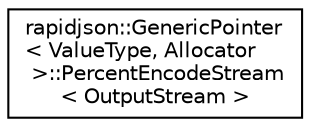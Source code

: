 digraph "Graphical Class Hierarchy"
{
 // INTERACTIVE_SVG=YES
 // LATEX_PDF_SIZE
  edge [fontname="Helvetica",fontsize="10",labelfontname="Helvetica",labelfontsize="10"];
  node [fontname="Helvetica",fontsize="10",shape=record];
  rankdir="LR";
  Node0 [label="rapidjson::GenericPointer\l\< ValueType, Allocator\l \>::PercentEncodeStream\l\< OutputStream \>",height=0.2,width=0.4,color="black", fillcolor="white", style="filled",URL="$classrapidjson_1_1_generic_pointer_1_1_percent_encode_stream.html",tooltip="A helper stream to encode character (UTF-8 code unit) into percent-encoded sequence."];
}
